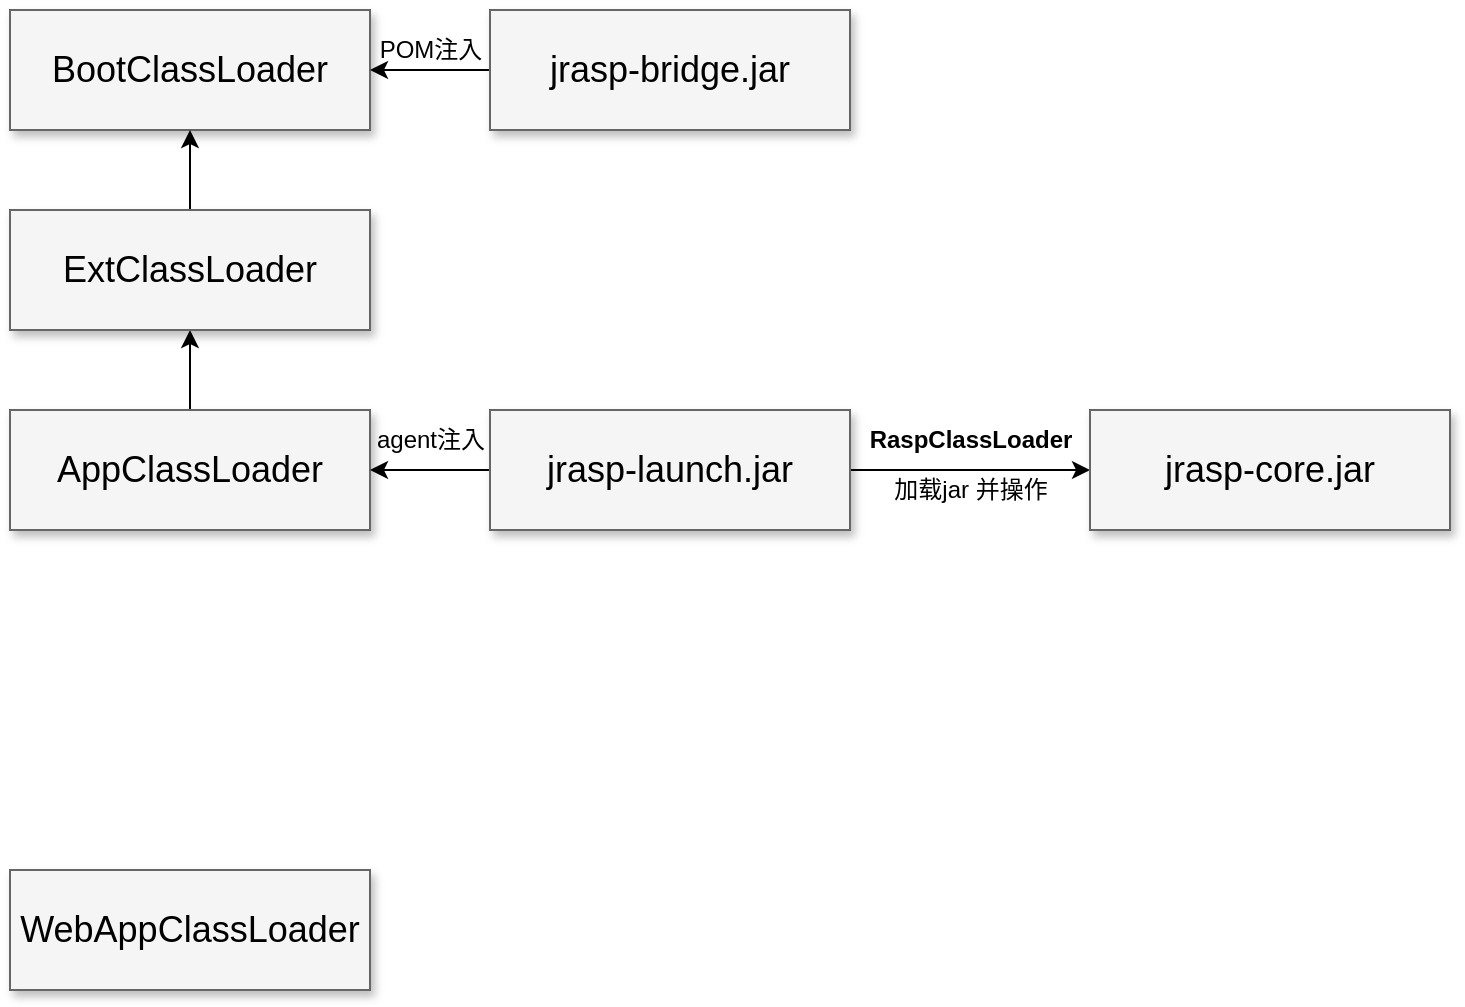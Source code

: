 <mxfile version="20.8.21" type="github">
  <diagram name="Page-1" id="90a13364-a465-7bf4-72fc-28e22215d7a0">
    <mxGraphModel dx="1386" dy="738" grid="1" gridSize="10" guides="1" tooltips="1" connect="1" arrows="1" fold="1" page="1" pageScale="1.5" pageWidth="1169" pageHeight="826" background="none" math="0" shadow="0">
      <root>
        <mxCell id="0" style=";html=1;" />
        <mxCell id="1" style=";html=1;" parent="0" />
        <mxCell id="3a17f1ce550125da-2" value="BootClassLoader" style="whiteSpace=wrap;html=1;shadow=1;fontSize=18;fillColor=#f5f5f5;strokeColor=#666666;" parent="1" vertex="1">
          <mxGeometry x="400" y="480" width="180" height="60" as="geometry" />
        </mxCell>
        <mxCell id="3qnC3IV7WDDyGed35CzW-2" value="" style="edgeStyle=orthogonalEdgeStyle;rounded=0;orthogonalLoop=1;jettySize=auto;html=1;" edge="1" parent="1" source="3qnC3IV7WDDyGed35CzW-1" target="3a17f1ce550125da-2">
          <mxGeometry relative="1" as="geometry" />
        </mxCell>
        <mxCell id="3qnC3IV7WDDyGed35CzW-1" value="jrasp-bridge.jar" style="whiteSpace=wrap;html=1;shadow=1;fontSize=18;fillColor=#f5f5f5;strokeColor=#666666;" vertex="1" parent="1">
          <mxGeometry x="640" y="480" width="180" height="60" as="geometry" />
        </mxCell>
        <mxCell id="3qnC3IV7WDDyGed35CzW-3" value="POM注入" style="text;html=1;align=center;verticalAlign=middle;resizable=0;points=[];autosize=1;strokeColor=none;fillColor=none;" vertex="1" parent="1">
          <mxGeometry x="575" y="485" width="70" height="30" as="geometry" />
        </mxCell>
        <mxCell id="3qnC3IV7WDDyGed35CzW-14" value="" style="edgeStyle=orthogonalEdgeStyle;rounded=0;orthogonalLoop=1;jettySize=auto;html=1;" edge="1" parent="1" source="3qnC3IV7WDDyGed35CzW-4" target="3qnC3IV7WDDyGed35CzW-12">
          <mxGeometry relative="1" as="geometry" />
        </mxCell>
        <mxCell id="3qnC3IV7WDDyGed35CzW-4" value="AppClassLoader" style="whiteSpace=wrap;html=1;shadow=1;fontSize=18;fillColor=#f5f5f5;strokeColor=#666666;" vertex="1" parent="1">
          <mxGeometry x="400" y="680" width="180" height="60" as="geometry" />
        </mxCell>
        <mxCell id="3qnC3IV7WDDyGed35CzW-6" value="" style="edgeStyle=orthogonalEdgeStyle;rounded=0;orthogonalLoop=1;jettySize=auto;html=1;" edge="1" parent="1" source="3qnC3IV7WDDyGed35CzW-5" target="3qnC3IV7WDDyGed35CzW-4">
          <mxGeometry relative="1" as="geometry" />
        </mxCell>
        <mxCell id="3qnC3IV7WDDyGed35CzW-9" value="" style="edgeStyle=orthogonalEdgeStyle;rounded=0;orthogonalLoop=1;jettySize=auto;html=1;" edge="1" parent="1" source="3qnC3IV7WDDyGed35CzW-5" target="3qnC3IV7WDDyGed35CzW-8">
          <mxGeometry relative="1" as="geometry" />
        </mxCell>
        <mxCell id="3qnC3IV7WDDyGed35CzW-5" value="jrasp-launch.jar" style="whiteSpace=wrap;html=1;shadow=1;fontSize=18;fillColor=#f5f5f5;strokeColor=#666666;" vertex="1" parent="1">
          <mxGeometry x="640" y="680" width="180" height="60" as="geometry" />
        </mxCell>
        <mxCell id="3qnC3IV7WDDyGed35CzW-7" value="agent注入" style="text;html=1;align=center;verticalAlign=middle;resizable=0;points=[];autosize=1;strokeColor=none;fillColor=none;" vertex="1" parent="1">
          <mxGeometry x="570" y="680" width="80" height="30" as="geometry" />
        </mxCell>
        <mxCell id="3qnC3IV7WDDyGed35CzW-8" value="jrasp-core.jar" style="whiteSpace=wrap;html=1;shadow=1;fontSize=18;fillColor=#f5f5f5;strokeColor=#666666;" vertex="1" parent="1">
          <mxGeometry x="940" y="680" width="180" height="60" as="geometry" />
        </mxCell>
        <mxCell id="3qnC3IV7WDDyGed35CzW-10" value="RaspClassLoader" style="text;html=1;align=center;verticalAlign=middle;resizable=0;points=[];autosize=1;strokeColor=none;fillColor=none;fontStyle=1" vertex="1" parent="1">
          <mxGeometry x="820" y="680" width="120" height="30" as="geometry" />
        </mxCell>
        <mxCell id="3qnC3IV7WDDyGed35CzW-13" value="" style="edgeStyle=orthogonalEdgeStyle;rounded=0;orthogonalLoop=1;jettySize=auto;html=1;" edge="1" parent="1" source="3qnC3IV7WDDyGed35CzW-12" target="3a17f1ce550125da-2">
          <mxGeometry relative="1" as="geometry" />
        </mxCell>
        <mxCell id="3qnC3IV7WDDyGed35CzW-12" value="ExtClassLoader" style="whiteSpace=wrap;html=1;shadow=1;fontSize=18;fillColor=#f5f5f5;strokeColor=#666666;" vertex="1" parent="1">
          <mxGeometry x="400" y="580" width="180" height="60" as="geometry" />
        </mxCell>
        <mxCell id="3qnC3IV7WDDyGed35CzW-15" value="加载jar 并操作" style="text;html=1;align=center;verticalAlign=middle;resizable=0;points=[];autosize=1;strokeColor=none;fillColor=none;" vertex="1" parent="1">
          <mxGeometry x="830" y="705" width="100" height="30" as="geometry" />
        </mxCell>
        <mxCell id="3qnC3IV7WDDyGed35CzW-16" value="WebAppClassLoader" style="whiteSpace=wrap;html=1;shadow=1;fontSize=18;fillColor=#f5f5f5;strokeColor=#666666;" vertex="1" parent="1">
          <mxGeometry x="400" y="910" width="180" height="60" as="geometry" />
        </mxCell>
      </root>
    </mxGraphModel>
  </diagram>
</mxfile>
